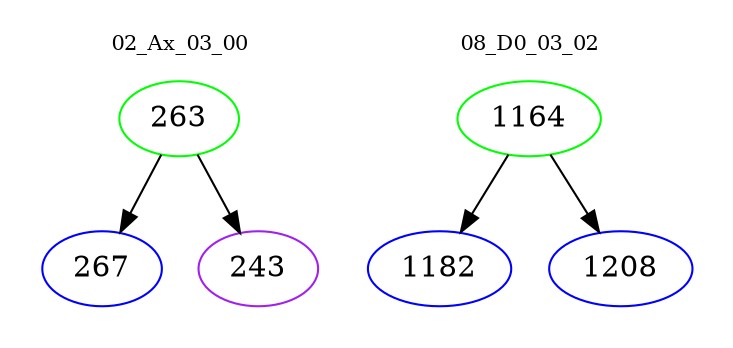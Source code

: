 digraph{
subgraph cluster_0 {
color = white
label = "02_Ax_03_00";
fontsize=10;
T0_263 [label="263", color="green"]
T0_263 -> T0_267 [color="black"]
T0_267 [label="267", color="blue"]
T0_263 -> T0_243 [color="black"]
T0_243 [label="243", color="purple"]
}
subgraph cluster_1 {
color = white
label = "08_D0_03_02";
fontsize=10;
T1_1164 [label="1164", color="green"]
T1_1164 -> T1_1182 [color="black"]
T1_1182 [label="1182", color="blue"]
T1_1164 -> T1_1208 [color="black"]
T1_1208 [label="1208", color="blue"]
}
}
